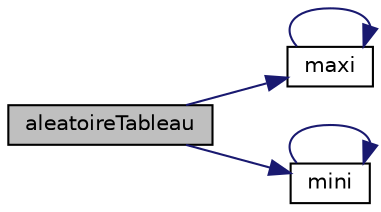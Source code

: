 digraph "aleatoireTableau"
{
 // LATEX_PDF_SIZE
  edge [fontname="Helvetica",fontsize="10",labelfontname="Helvetica",labelfontsize="10"];
  node [fontname="Helvetica",fontsize="10",shape=record];
  rankdir="LR";
  Node1 [label="aleatoireTableau",height=0.2,width=0.4,color="black", fillcolor="grey75", style="filled", fontcolor="black",tooltip="donne des nombres aléatoire au valeur d'un tableau"];
  Node1 -> Node2 [color="midnightblue",fontsize="10",style="solid"];
  Node2 [label="maxi",height=0.2,width=0.4,color="black", fillcolor="white", style="filled",URL="$tableau_8c.html#abb9a32acf6c0aa09923d2ebaeae71c7e",tooltip="trouve la valeur maximum d'un tableau"];
  Node2 -> Node2 [color="midnightblue",fontsize="10",style="solid"];
  Node1 -> Node3 [color="midnightblue",fontsize="10",style="solid"];
  Node3 [label="mini",height=0.2,width=0.4,color="black", fillcolor="white", style="filled",URL="$tableau_8c.html#aabc5dc617777ef63ecbd9748a76d0946",tooltip="trouve la valeur minimum d'un tableau"];
  Node3 -> Node3 [color="midnightblue",fontsize="10",style="solid"];
}
